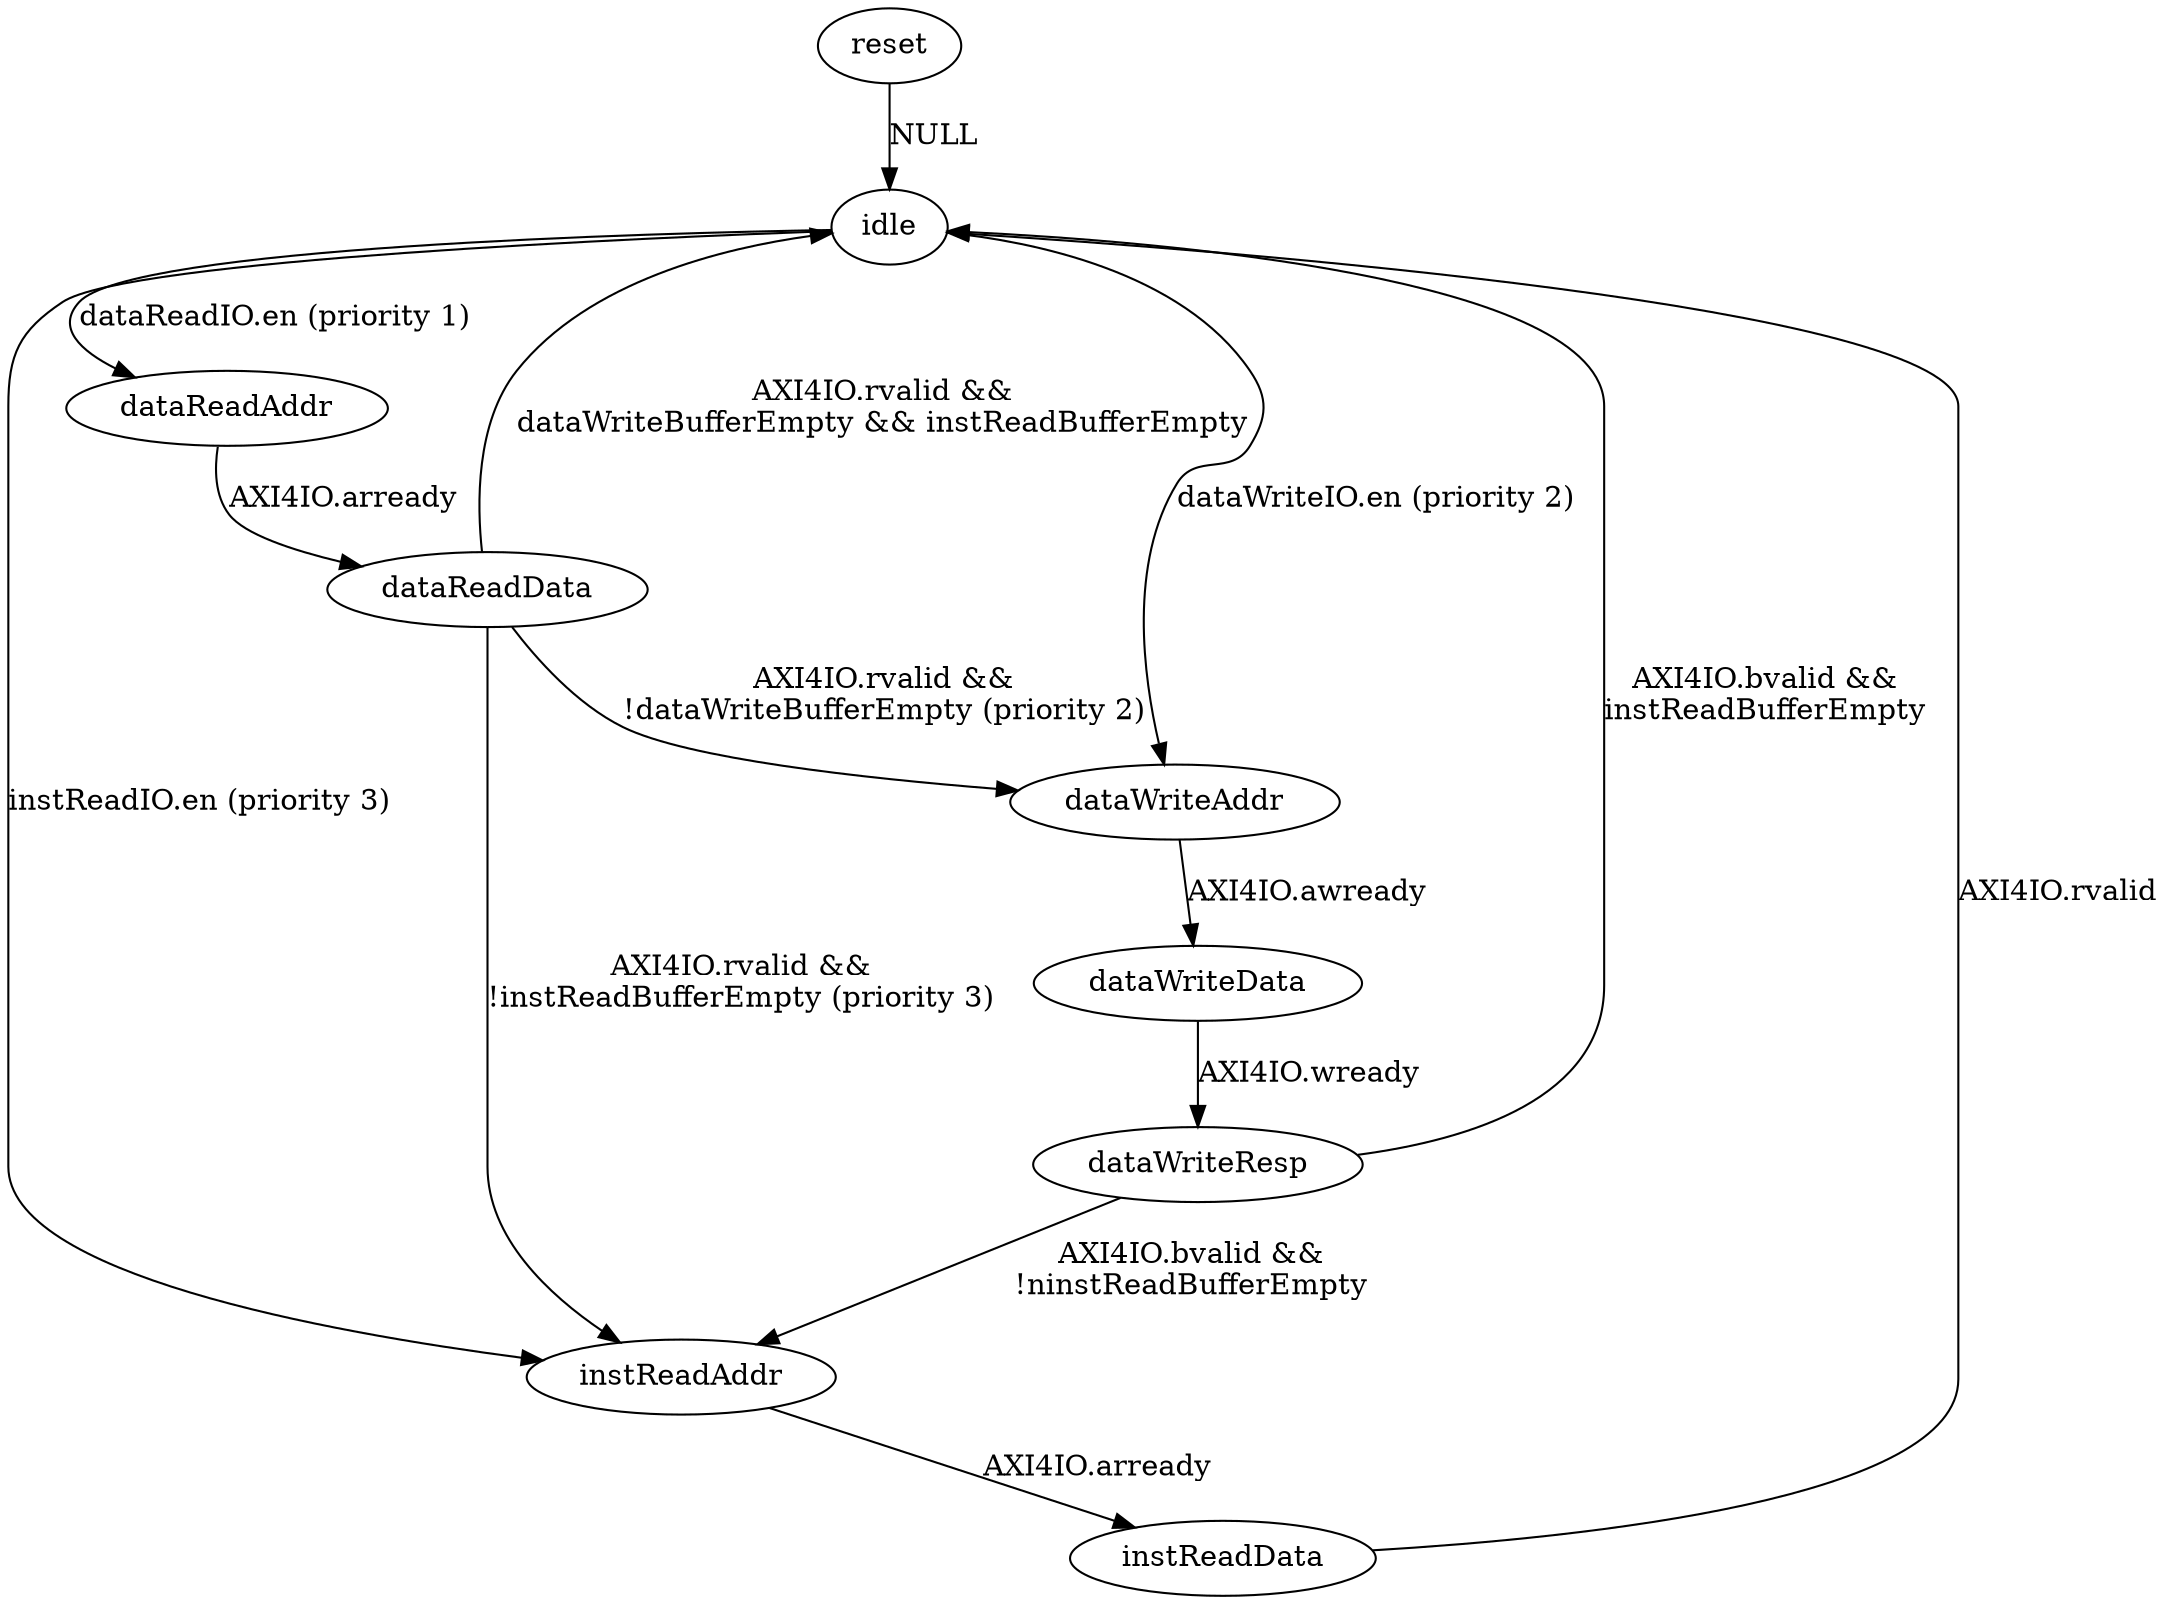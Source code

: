digraph G {

  # Stage 0
  reset -> idle [label="NULL"];

  # Stage 1
  idle -> instReadAddr [label="instReadIO.en (priority 3)"];
  idle -> dataReadAddr [label="dataReadIO.en (priority 1)"];
  idle -> dataWriteAddr [label="dataWriteIO.en (priority 2)"];

  # Stage 2
  instReadAddr -> instReadData [label="AXI4IO.arready"];
  # Stage 3
  instReadData -> idle [label="AXI4IO.rvalid"];

  # Stage 4
  dataReadAddr -> dataReadData [label="AXI4IO.arready"];
  # Stage 5
  dataReadData -> idle [label="AXI4IO.rvalid &&\ndataWriteBufferEmpty && instReadBufferEmpty"];
  dataReadData -> dataWriteAddr [label="AXI4IO.rvalid &&\n!dataWriteBufferEmpty (priority 2)"];
  dataReadData -> instReadAddr [label="AXI4IO.rvalid &&\n!instReadBufferEmpty (priority 3)"];

  # Stage 6
  dataWriteAddr -> dataWriteData [label="AXI4IO.awready"];
  # Stage 7
  dataWriteData -> dataWriteResp [label="AXI4IO.wready"];
  # Stage 8
  dataWriteResp -> idle [label="AXI4IO.bvalid &&\ninstReadBufferEmpty"];
  dataWriteResp -> instReadAddr [label="AXI4IO.bvalid &&\n!ninstReadBufferEmpty"];

}
